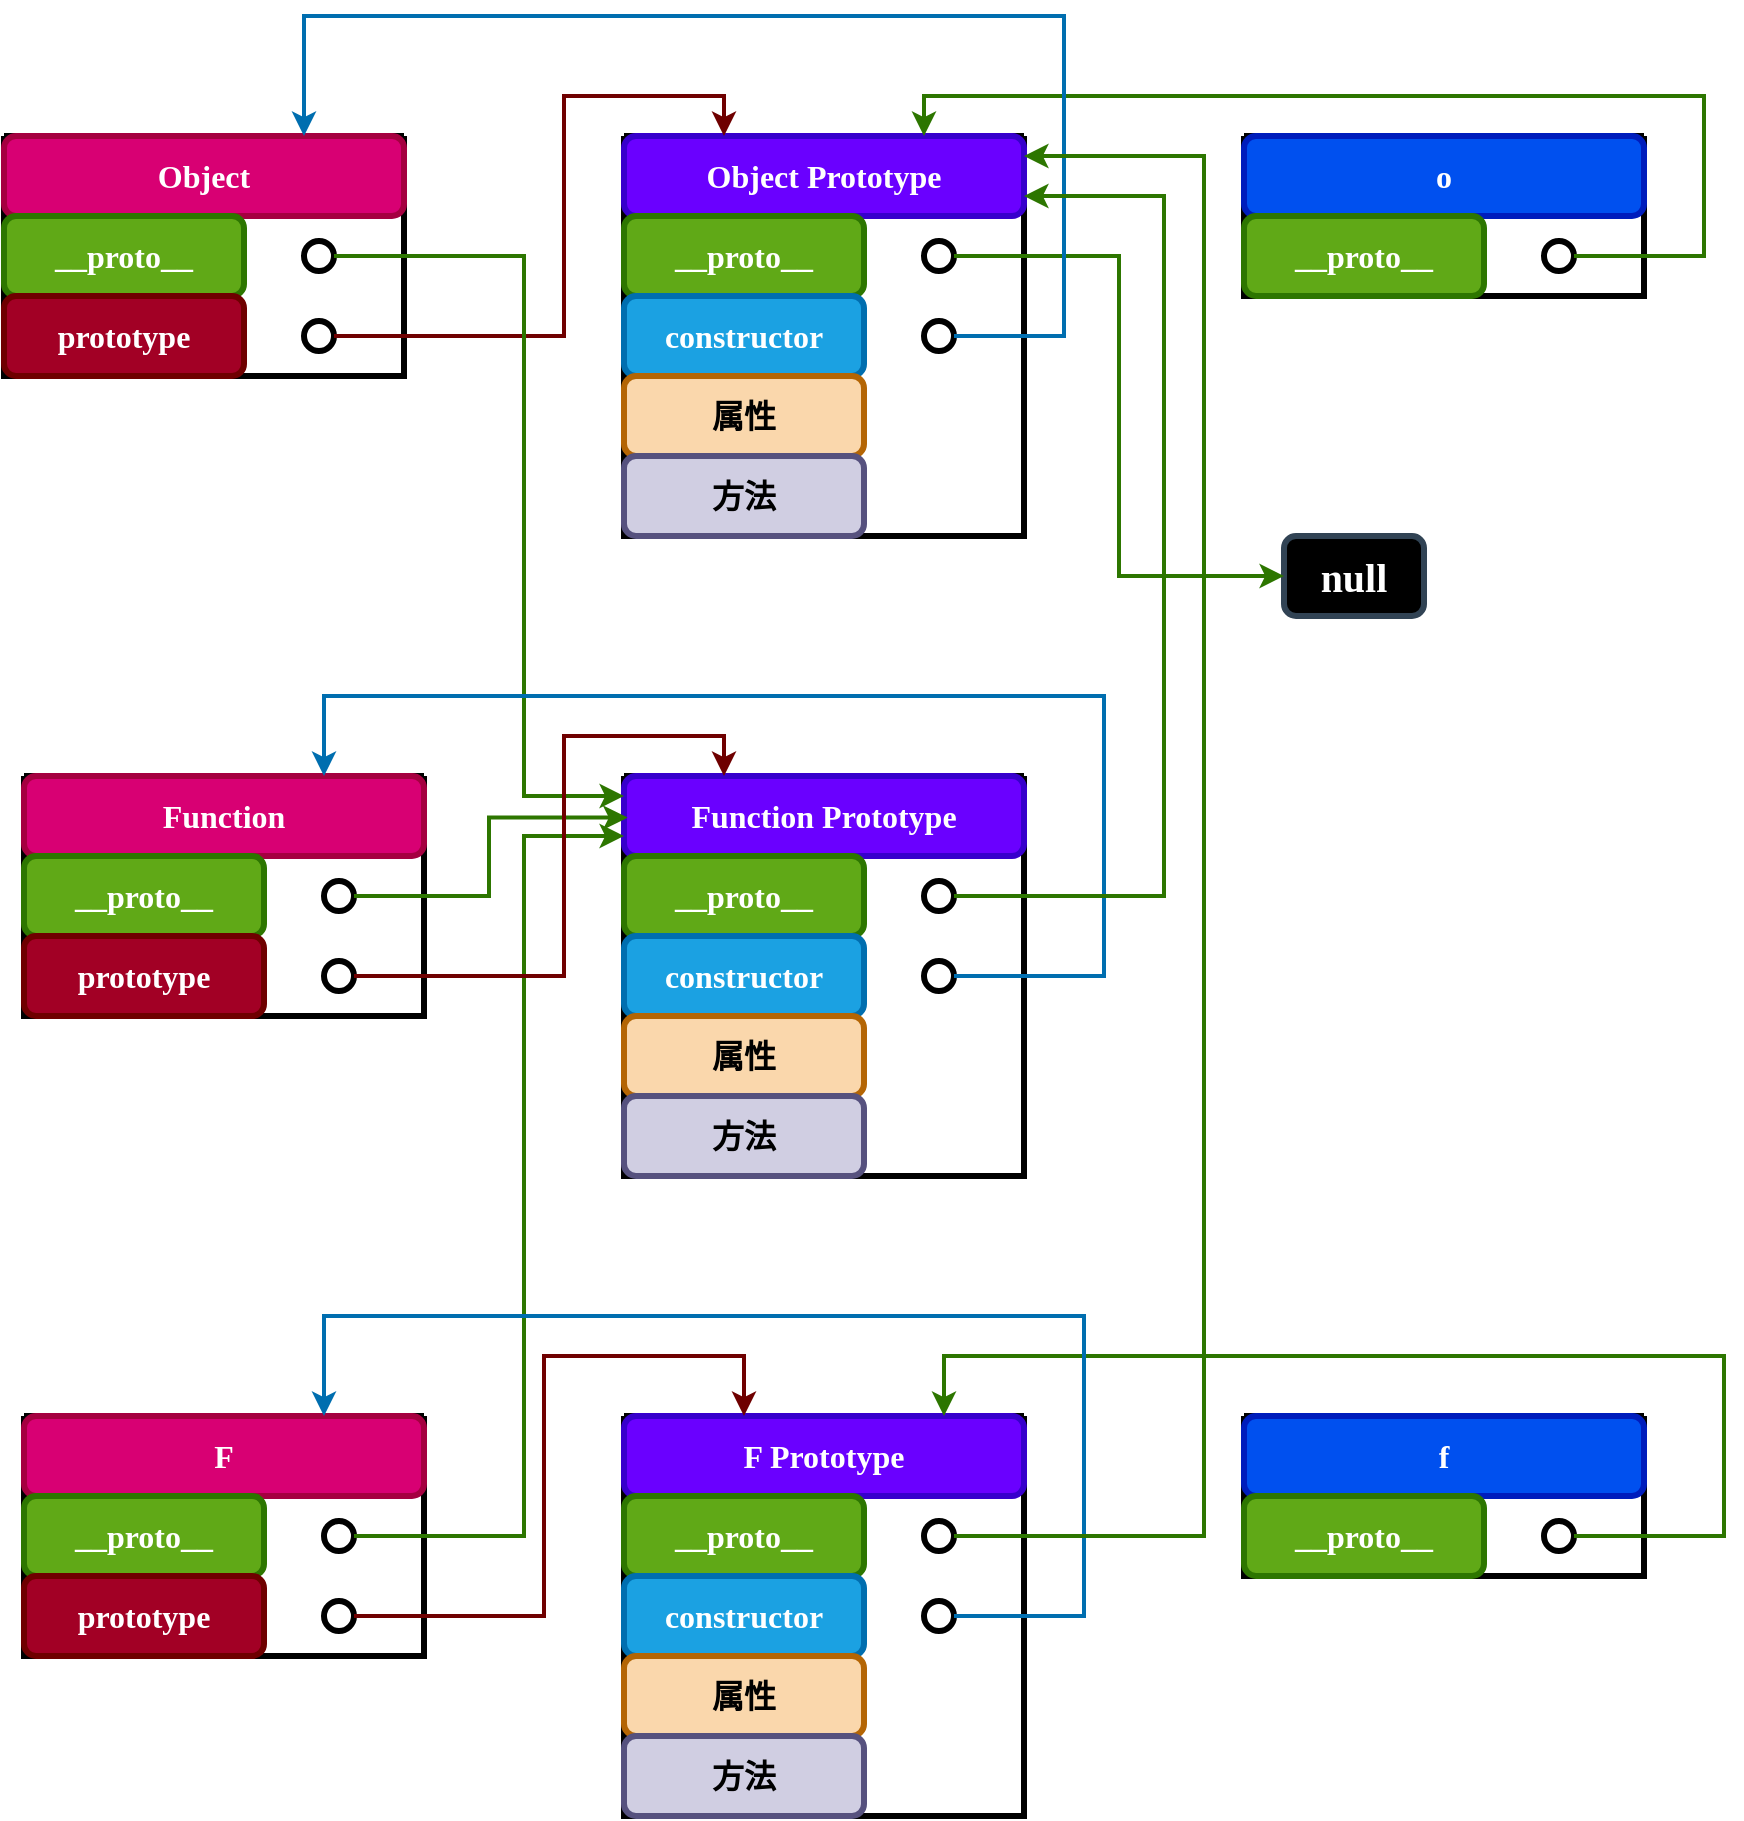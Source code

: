 <mxfile version="20.2.3" type="device"><diagram id="n_WjKd1nnvF8ycyUarN4" name="第 1 页"><mxGraphModel dx="1038" dy="1818" grid="1" gridSize="10" guides="1" tooltips="1" connect="1" arrows="1" fold="1" page="1" pageScale="1" pageWidth="827" pageHeight="1169" math="0" shadow="0"><root><mxCell id="0"/><mxCell id="1" parent="0"/><mxCell id="E_e8ciNf-8oZxSXFVlRb-131" value="" style="swimlane;startSize=0;fontFamily=Lucida Console;fontSize=11;fontColor=default;strokeWidth=3;" parent="1" vertex="1"><mxGeometry x="950" y="-240" width="200" height="200" as="geometry"/></mxCell><mxCell id="E_e8ciNf-8oZxSXFVlRb-132" value="F Prototype" style="rounded=1;whiteSpace=wrap;html=1;fontFamily=Lucida Console;fontSize=16;fontColor=#ffffff;strokeWidth=3;fillColor=#6a00ff;strokeColor=#3700CC;fontStyle=1" parent="E_e8ciNf-8oZxSXFVlRb-131" vertex="1"><mxGeometry width="200" height="40" as="geometry"/></mxCell><mxCell id="E_e8ciNf-8oZxSXFVlRb-133" value="__proto__" style="rounded=1;whiteSpace=wrap;html=1;fontFamily=Lucida Console;fontSize=16;fontColor=#ffffff;strokeWidth=3;fillColor=#60a917;strokeColor=#2D7600;fontStyle=1" parent="E_e8ciNf-8oZxSXFVlRb-131" vertex="1"><mxGeometry y="40" width="120" height="40" as="geometry"/></mxCell><mxCell id="E_e8ciNf-8oZxSXFVlRb-136" value="constructor" style="rounded=1;whiteSpace=wrap;html=1;fontFamily=Lucida Console;fontSize=16;fontColor=#ffffff;strokeWidth=3;fillColor=#1ba1e2;strokeColor=#006EAF;fontStyle=1" parent="E_e8ciNf-8oZxSXFVlRb-131" vertex="1"><mxGeometry y="80" width="120" height="40" as="geometry"/></mxCell><mxCell id="E_e8ciNf-8oZxSXFVlRb-145" value="" style="ellipse;whiteSpace=wrap;html=1;aspect=fixed;fontFamily=Lucida Console;fontSize=16;fontColor=default;strokeWidth=3;" parent="E_e8ciNf-8oZxSXFVlRb-131" vertex="1"><mxGeometry x="150" y="52.5" width="15" height="15" as="geometry"/></mxCell><mxCell id="E_e8ciNf-8oZxSXFVlRb-146" value="" style="ellipse;whiteSpace=wrap;html=1;aspect=fixed;fontFamily=Lucida Console;fontSize=16;fontColor=default;strokeWidth=3;" parent="E_e8ciNf-8oZxSXFVlRb-131" vertex="1"><mxGeometry x="150" y="92.5" width="15" height="15" as="geometry"/></mxCell><mxCell id="E_e8ciNf-8oZxSXFVlRb-147" value="属性" style="rounded=1;whiteSpace=wrap;html=1;fontFamily=Lucida Console;fontSize=16;strokeWidth=3;fillColor=#fad7ac;strokeColor=#b46504;fontStyle=1" parent="E_e8ciNf-8oZxSXFVlRb-131" vertex="1"><mxGeometry y="120" width="120" height="40" as="geometry"/></mxCell><mxCell id="E_e8ciNf-8oZxSXFVlRb-148" value="方法" style="rounded=1;whiteSpace=wrap;html=1;fontFamily=Lucida Console;fontSize=16;strokeWidth=3;fillColor=#d0cee2;strokeColor=#56517e;fontStyle=1" parent="E_e8ciNf-8oZxSXFVlRb-131" vertex="1"><mxGeometry y="160" width="120" height="40" as="geometry"/></mxCell><mxCell id="E_e8ciNf-8oZxSXFVlRb-149" value="" style="swimlane;startSize=0;fontFamily=Lucida Console;fontSize=11;fontColor=default;strokeWidth=3;" parent="1" vertex="1"><mxGeometry x="950" y="-560" width="200" height="200" as="geometry"/></mxCell><mxCell id="E_e8ciNf-8oZxSXFVlRb-150" value="Function Prototype" style="rounded=1;whiteSpace=wrap;html=1;fontFamily=Lucida Console;fontSize=16;fontColor=#ffffff;strokeWidth=3;fillColor=#6a00ff;strokeColor=#3700CC;fontStyle=1" parent="E_e8ciNf-8oZxSXFVlRb-149" vertex="1"><mxGeometry width="200" height="40" as="geometry"/></mxCell><mxCell id="E_e8ciNf-8oZxSXFVlRb-151" value="__proto__" style="rounded=1;whiteSpace=wrap;html=1;fontFamily=Lucida Console;fontSize=16;fontColor=#ffffff;strokeWidth=3;fillColor=#60a917;strokeColor=#2D7600;fontStyle=1" parent="E_e8ciNf-8oZxSXFVlRb-149" vertex="1"><mxGeometry y="40" width="120" height="40" as="geometry"/></mxCell><mxCell id="E_e8ciNf-8oZxSXFVlRb-152" value="constructor" style="rounded=1;whiteSpace=wrap;html=1;fontFamily=Lucida Console;fontSize=16;fontColor=#ffffff;strokeWidth=3;fillColor=#1ba1e2;strokeColor=#006EAF;fontStyle=1" parent="E_e8ciNf-8oZxSXFVlRb-149" vertex="1"><mxGeometry y="80" width="120" height="40" as="geometry"/></mxCell><mxCell id="E_e8ciNf-8oZxSXFVlRb-153" value="" style="ellipse;whiteSpace=wrap;html=1;aspect=fixed;fontFamily=Lucida Console;fontSize=16;fontColor=default;strokeWidth=3;" parent="E_e8ciNf-8oZxSXFVlRb-149" vertex="1"><mxGeometry x="150" y="52.5" width="15" height="15" as="geometry"/></mxCell><mxCell id="E_e8ciNf-8oZxSXFVlRb-154" value="" style="ellipse;whiteSpace=wrap;html=1;aspect=fixed;fontFamily=Lucida Console;fontSize=16;fontColor=default;strokeWidth=3;" parent="E_e8ciNf-8oZxSXFVlRb-149" vertex="1"><mxGeometry x="150" y="92.5" width="15" height="15" as="geometry"/></mxCell><mxCell id="E_e8ciNf-8oZxSXFVlRb-155" value="属性" style="rounded=1;whiteSpace=wrap;html=1;fontFamily=Lucida Console;fontSize=16;strokeWidth=3;fillColor=#fad7ac;strokeColor=#b46504;fontStyle=1" parent="E_e8ciNf-8oZxSXFVlRb-149" vertex="1"><mxGeometry y="120" width="120" height="40" as="geometry"/></mxCell><mxCell id="E_e8ciNf-8oZxSXFVlRb-156" value="方法" style="rounded=1;whiteSpace=wrap;html=1;fontFamily=Lucida Console;fontSize=16;strokeWidth=3;fillColor=#d0cee2;strokeColor=#56517e;fontStyle=1" parent="E_e8ciNf-8oZxSXFVlRb-149" vertex="1"><mxGeometry y="160" width="120" height="40" as="geometry"/></mxCell><mxCell id="E_e8ciNf-8oZxSXFVlRb-165" value="" style="swimlane;startSize=0;fontFamily=Lucida Console;fontSize=11;fontColor=default;strokeWidth=3;" parent="1" vertex="1"><mxGeometry x="950" y="-880" width="200" height="200" as="geometry"/></mxCell><mxCell id="E_e8ciNf-8oZxSXFVlRb-166" value="Object Prototype" style="rounded=1;whiteSpace=wrap;html=1;fontFamily=Lucida Console;fontSize=16;fontColor=#ffffff;strokeWidth=3;fillColor=#6a00ff;strokeColor=#3700CC;fontStyle=1" parent="E_e8ciNf-8oZxSXFVlRb-165" vertex="1"><mxGeometry width="200" height="40" as="geometry"/></mxCell><mxCell id="E_e8ciNf-8oZxSXFVlRb-167" value="__proto__" style="rounded=1;whiteSpace=wrap;html=1;fontFamily=Lucida Console;fontSize=16;fontColor=#ffffff;strokeWidth=3;fillColor=#60a917;strokeColor=#2D7600;fontStyle=1" parent="E_e8ciNf-8oZxSXFVlRb-165" vertex="1"><mxGeometry y="40" width="120" height="40" as="geometry"/></mxCell><mxCell id="E_e8ciNf-8oZxSXFVlRb-168" value="constructor" style="rounded=1;whiteSpace=wrap;html=1;fontFamily=Lucida Console;fontSize=16;fontColor=#ffffff;strokeWidth=3;fillColor=#1ba1e2;strokeColor=#006EAF;fontStyle=1" parent="E_e8ciNf-8oZxSXFVlRb-165" vertex="1"><mxGeometry y="80" width="120" height="40" as="geometry"/></mxCell><mxCell id="E_e8ciNf-8oZxSXFVlRb-169" value="" style="ellipse;whiteSpace=wrap;html=1;aspect=fixed;fontFamily=Lucida Console;fontSize=16;fontColor=default;strokeWidth=3;" parent="E_e8ciNf-8oZxSXFVlRb-165" vertex="1"><mxGeometry x="150" y="52.5" width="15" height="15" as="geometry"/></mxCell><mxCell id="E_e8ciNf-8oZxSXFVlRb-170" value="" style="ellipse;whiteSpace=wrap;html=1;aspect=fixed;fontFamily=Lucida Console;fontSize=16;fontColor=default;strokeWidth=3;" parent="E_e8ciNf-8oZxSXFVlRb-165" vertex="1"><mxGeometry x="150" y="92.5" width="15" height="15" as="geometry"/></mxCell><mxCell id="E_e8ciNf-8oZxSXFVlRb-171" value="属性" style="rounded=1;whiteSpace=wrap;html=1;fontFamily=Lucida Console;fontSize=16;strokeWidth=3;fillColor=#fad7ac;strokeColor=#b46504;fontStyle=1" parent="E_e8ciNf-8oZxSXFVlRb-165" vertex="1"><mxGeometry y="120" width="120" height="40" as="geometry"/></mxCell><mxCell id="E_e8ciNf-8oZxSXFVlRb-172" value="方法" style="rounded=1;whiteSpace=wrap;html=1;fontFamily=Lucida Console;fontSize=16;strokeWidth=3;fillColor=#d0cee2;strokeColor=#56517e;fontStyle=1" parent="E_e8ciNf-8oZxSXFVlRb-165" vertex="1"><mxGeometry y="160" width="120" height="40" as="geometry"/></mxCell><mxCell id="E_e8ciNf-8oZxSXFVlRb-173" value="" style="swimlane;startSize=0;fontFamily=Lucida Console;fontSize=11;fontColor=default;strokeWidth=3;" parent="1" vertex="1"><mxGeometry x="640" y="-880" width="200" height="120" as="geometry"/></mxCell><mxCell id="E_e8ciNf-8oZxSXFVlRb-174" value="Object" style="rounded=1;whiteSpace=wrap;html=1;fontFamily=Lucida Console;fontSize=16;fontColor=#ffffff;strokeWidth=3;fillColor=#d80073;strokeColor=#A50040;fontStyle=1" parent="E_e8ciNf-8oZxSXFVlRb-173" vertex="1"><mxGeometry width="200" height="40" as="geometry"/></mxCell><mxCell id="E_e8ciNf-8oZxSXFVlRb-175" value="__proto__" style="rounded=1;whiteSpace=wrap;html=1;fontFamily=Lucida Console;fontSize=16;fontColor=#ffffff;strokeWidth=3;fillColor=#60a917;strokeColor=#2D7600;fontStyle=1" parent="E_e8ciNf-8oZxSXFVlRb-173" vertex="1"><mxGeometry y="40" width="120" height="40" as="geometry"/></mxCell><mxCell id="E_e8ciNf-8oZxSXFVlRb-176" value="prototype" style="rounded=1;whiteSpace=wrap;html=1;fontFamily=Lucida Console;fontSize=16;fontColor=#ffffff;strokeWidth=3;fillColor=#a20025;strokeColor=#6F0000;fontStyle=1" parent="E_e8ciNf-8oZxSXFVlRb-173" vertex="1"><mxGeometry y="80" width="120" height="40" as="geometry"/></mxCell><mxCell id="E_e8ciNf-8oZxSXFVlRb-177" value="" style="ellipse;whiteSpace=wrap;html=1;aspect=fixed;fontFamily=Lucida Console;fontSize=16;fontColor=default;strokeWidth=3;" parent="E_e8ciNf-8oZxSXFVlRb-173" vertex="1"><mxGeometry x="150" y="52.5" width="15" height="15" as="geometry"/></mxCell><mxCell id="E_e8ciNf-8oZxSXFVlRb-178" value="" style="ellipse;whiteSpace=wrap;html=1;aspect=fixed;fontFamily=Lucida Console;fontSize=16;fontColor=default;strokeWidth=3;" parent="E_e8ciNf-8oZxSXFVlRb-173" vertex="1"><mxGeometry x="150" y="92.5" width="15" height="15" as="geometry"/></mxCell><mxCell id="E_e8ciNf-8oZxSXFVlRb-181" value="" style="swimlane;startSize=0;fontFamily=Lucida Console;fontSize=11;fontColor=default;strokeWidth=3;" parent="1" vertex="1"><mxGeometry x="650" y="-560" width="200" height="120" as="geometry"/></mxCell><mxCell id="E_e8ciNf-8oZxSXFVlRb-182" value="Function" style="rounded=1;whiteSpace=wrap;html=1;fontFamily=Lucida Console;fontSize=16;fontColor=#ffffff;strokeWidth=3;fillColor=#d80073;strokeColor=#A50040;fontStyle=1" parent="E_e8ciNf-8oZxSXFVlRb-181" vertex="1"><mxGeometry width="200" height="40" as="geometry"/></mxCell><mxCell id="E_e8ciNf-8oZxSXFVlRb-183" value="__proto__" style="rounded=1;whiteSpace=wrap;html=1;fontFamily=Lucida Console;fontSize=16;fontColor=#ffffff;strokeWidth=3;fillColor=#60a917;strokeColor=#2D7600;fontStyle=1" parent="E_e8ciNf-8oZxSXFVlRb-181" vertex="1"><mxGeometry y="40" width="120" height="40" as="geometry"/></mxCell><mxCell id="E_e8ciNf-8oZxSXFVlRb-184" value="prototype" style="rounded=1;whiteSpace=wrap;html=1;fontFamily=Lucida Console;fontSize=16;fontColor=#ffffff;strokeWidth=3;fillColor=#a20025;strokeColor=#6F0000;fontStyle=1" parent="E_e8ciNf-8oZxSXFVlRb-181" vertex="1"><mxGeometry y="80" width="120" height="40" as="geometry"/></mxCell><mxCell id="E_e8ciNf-8oZxSXFVlRb-185" value="" style="ellipse;whiteSpace=wrap;html=1;aspect=fixed;fontFamily=Lucida Console;fontSize=16;fontColor=default;strokeWidth=3;" parent="E_e8ciNf-8oZxSXFVlRb-181" vertex="1"><mxGeometry x="150" y="52.5" width="15" height="15" as="geometry"/></mxCell><mxCell id="E_e8ciNf-8oZxSXFVlRb-186" value="" style="ellipse;whiteSpace=wrap;html=1;aspect=fixed;fontFamily=Lucida Console;fontSize=16;fontColor=default;strokeWidth=3;" parent="E_e8ciNf-8oZxSXFVlRb-181" vertex="1"><mxGeometry x="150" y="92.5" width="15" height="15" as="geometry"/></mxCell><mxCell id="E_e8ciNf-8oZxSXFVlRb-187" value="" style="swimlane;startSize=0;fontFamily=Lucida Console;fontSize=11;fontColor=default;strokeWidth=3;" parent="1" vertex="1"><mxGeometry x="650" y="-240" width="200" height="120" as="geometry"/></mxCell><mxCell id="E_e8ciNf-8oZxSXFVlRb-188" value="F" style="rounded=1;whiteSpace=wrap;html=1;fontFamily=Lucida Console;fontSize=16;fontColor=#ffffff;strokeWidth=3;fillColor=#d80073;strokeColor=#A50040;fontStyle=1" parent="E_e8ciNf-8oZxSXFVlRb-187" vertex="1"><mxGeometry width="200" height="40" as="geometry"/></mxCell><mxCell id="E_e8ciNf-8oZxSXFVlRb-189" value="__proto__" style="rounded=1;whiteSpace=wrap;html=1;fontFamily=Lucida Console;fontSize=16;fontColor=#ffffff;strokeWidth=3;fillColor=#60a917;strokeColor=#2D7600;fontStyle=1" parent="E_e8ciNf-8oZxSXFVlRb-187" vertex="1"><mxGeometry y="40" width="120" height="40" as="geometry"/></mxCell><mxCell id="E_e8ciNf-8oZxSXFVlRb-190" value="prototype" style="rounded=1;whiteSpace=wrap;html=1;fontFamily=Lucida Console;fontSize=16;fontColor=#ffffff;strokeWidth=3;fillColor=#a20025;strokeColor=#6F0000;fontStyle=1" parent="E_e8ciNf-8oZxSXFVlRb-187" vertex="1"><mxGeometry y="80" width="120" height="40" as="geometry"/></mxCell><mxCell id="E_e8ciNf-8oZxSXFVlRb-191" value="" style="ellipse;whiteSpace=wrap;html=1;aspect=fixed;fontFamily=Lucida Console;fontSize=16;fontColor=default;strokeWidth=3;" parent="E_e8ciNf-8oZxSXFVlRb-187" vertex="1"><mxGeometry x="150" y="52.5" width="15" height="15" as="geometry"/></mxCell><mxCell id="E_e8ciNf-8oZxSXFVlRb-192" value="" style="ellipse;whiteSpace=wrap;html=1;aspect=fixed;fontFamily=Lucida Console;fontSize=16;fontColor=default;strokeWidth=3;" parent="E_e8ciNf-8oZxSXFVlRb-187" vertex="1"><mxGeometry x="150" y="92.5" width="15" height="15" as="geometry"/></mxCell><mxCell id="E_e8ciNf-8oZxSXFVlRb-193" value="" style="swimlane;startSize=0;fontFamily=Lucida Console;fontSize=11;fontColor=default;strokeWidth=3;" parent="1" vertex="1"><mxGeometry x="1260" y="-240" width="200" height="80" as="geometry"/></mxCell><mxCell id="E_e8ciNf-8oZxSXFVlRb-194" value="f" style="rounded=1;whiteSpace=wrap;html=1;fontFamily=Lucida Console;fontSize=16;fontColor=#ffffff;strokeWidth=3;fillColor=#0050ef;strokeColor=#001DBC;fontStyle=1" parent="E_e8ciNf-8oZxSXFVlRb-193" vertex="1"><mxGeometry width="200" height="40" as="geometry"/></mxCell><mxCell id="E_e8ciNf-8oZxSXFVlRb-195" value="__proto__" style="rounded=1;whiteSpace=wrap;html=1;fontFamily=Lucida Console;fontSize=16;fontColor=#ffffff;strokeWidth=3;fillColor=#60a917;strokeColor=#2D7600;fontStyle=1" parent="E_e8ciNf-8oZxSXFVlRb-193" vertex="1"><mxGeometry y="40" width="120" height="40" as="geometry"/></mxCell><mxCell id="E_e8ciNf-8oZxSXFVlRb-197" value="" style="ellipse;whiteSpace=wrap;html=1;aspect=fixed;fontFamily=Lucida Console;fontSize=16;fontColor=default;strokeWidth=3;" parent="E_e8ciNf-8oZxSXFVlRb-193" vertex="1"><mxGeometry x="150" y="52.5" width="15" height="15" as="geometry"/></mxCell><mxCell id="E_e8ciNf-8oZxSXFVlRb-205" value="" style="swimlane;startSize=0;fontFamily=Lucida Console;fontSize=11;fontColor=default;strokeWidth=3;" parent="1" vertex="1"><mxGeometry x="1260" y="-880" width="200" height="80" as="geometry"/></mxCell><mxCell id="E_e8ciNf-8oZxSXFVlRb-206" value="o" style="rounded=1;whiteSpace=wrap;html=1;fontFamily=Lucida Console;fontSize=16;fontColor=#ffffff;strokeWidth=3;fillColor=#0050ef;strokeColor=#001DBC;fontStyle=1" parent="E_e8ciNf-8oZxSXFVlRb-205" vertex="1"><mxGeometry width="200" height="40" as="geometry"/></mxCell><mxCell id="E_e8ciNf-8oZxSXFVlRb-207" value="__proto__" style="rounded=1;whiteSpace=wrap;html=1;fontFamily=Lucida Console;fontSize=16;fontColor=#ffffff;strokeWidth=3;fillColor=#60a917;strokeColor=#2D7600;fontStyle=1" parent="E_e8ciNf-8oZxSXFVlRb-205" vertex="1"><mxGeometry y="40" width="120" height="40" as="geometry"/></mxCell><mxCell id="E_e8ciNf-8oZxSXFVlRb-208" value="" style="ellipse;whiteSpace=wrap;html=1;aspect=fixed;fontFamily=Lucida Console;fontSize=16;fontColor=default;strokeWidth=3;" parent="E_e8ciNf-8oZxSXFVlRb-205" vertex="1"><mxGeometry x="150" y="52.5" width="15" height="15" as="geometry"/></mxCell><mxCell id="E_e8ciNf-8oZxSXFVlRb-209" style="edgeStyle=orthogonalEdgeStyle;shape=connector;rounded=0;orthogonalLoop=1;jettySize=auto;html=1;exitX=1;exitY=0.5;exitDx=0;exitDy=0;entryX=0.25;entryY=0;entryDx=0;entryDy=0;labelBackgroundColor=default;fontFamily=Lucida Console;fontSize=16;fontColor=default;endArrow=classic;strokeColor=#6F0000;strokeWidth=2;fillColor=#a20025;" parent="1" source="E_e8ciNf-8oZxSXFVlRb-178" target="E_e8ciNf-8oZxSXFVlRb-166" edge="1"><mxGeometry relative="1" as="geometry"><Array as="points"><mxPoint x="920" y="-780"/><mxPoint x="920" y="-900"/><mxPoint x="1000" y="-900"/></Array></mxGeometry></mxCell><mxCell id="E_e8ciNf-8oZxSXFVlRb-210" style="edgeStyle=orthogonalEdgeStyle;shape=connector;rounded=0;orthogonalLoop=1;jettySize=auto;html=1;exitX=1;exitY=0.5;exitDx=0;exitDy=0;entryX=0.75;entryY=0;entryDx=0;entryDy=0;labelBackgroundColor=default;fontFamily=Lucida Console;fontSize=16;fontColor=default;endArrow=classic;strokeColor=#2D7600;strokeWidth=2;fillColor=#60a917;" parent="1" source="E_e8ciNf-8oZxSXFVlRb-208" target="E_e8ciNf-8oZxSXFVlRb-166" edge="1"><mxGeometry relative="1" as="geometry"><Array as="points"><mxPoint x="1490" y="-820"/><mxPoint x="1490" y="-900"/><mxPoint x="1100" y="-900"/></Array></mxGeometry></mxCell><mxCell id="E_e8ciNf-8oZxSXFVlRb-212" style="edgeStyle=orthogonalEdgeStyle;shape=connector;rounded=0;orthogonalLoop=1;jettySize=auto;html=1;exitX=1;exitY=0.5;exitDx=0;exitDy=0;entryX=0.25;entryY=0;entryDx=0;entryDy=0;labelBackgroundColor=default;fontFamily=Lucida Console;fontSize=16;fontColor=default;endArrow=classic;strokeColor=#6F0000;strokeWidth=2;fillColor=#a20025;" parent="1" edge="1"><mxGeometry relative="1" as="geometry"><mxPoint x="815" y="-140" as="sourcePoint"/><mxPoint x="1010" y="-240" as="targetPoint"/><Array as="points"><mxPoint x="910" y="-140"/><mxPoint x="910" y="-270"/><mxPoint x="1010" y="-270"/></Array></mxGeometry></mxCell><mxCell id="E_e8ciNf-8oZxSXFVlRb-213" style="edgeStyle=orthogonalEdgeStyle;shape=connector;rounded=0;orthogonalLoop=1;jettySize=auto;html=1;exitX=1;exitY=0.5;exitDx=0;exitDy=0;entryX=0.75;entryY=0;entryDx=0;entryDy=0;labelBackgroundColor=default;fontFamily=Lucida Console;fontSize=16;fontColor=default;endArrow=classic;strokeColor=#2D7600;strokeWidth=2;fillColor=#60a917;" parent="1" edge="1" source="E_e8ciNf-8oZxSXFVlRb-197"><mxGeometry relative="1" as="geometry"><mxPoint x="1435" y="-180" as="sourcePoint"/><mxPoint x="1110" y="-240" as="targetPoint"/><Array as="points"><mxPoint x="1500" y="-180"/><mxPoint x="1500" y="-270"/><mxPoint x="1110" y="-270"/></Array></mxGeometry></mxCell><mxCell id="E_e8ciNf-8oZxSXFVlRb-218" value="null" style="rounded=1;whiteSpace=wrap;html=1;fontFamily=Lucida Console;fontSize=20;fontColor=#ffffff;strokeWidth=3;fillColor=#000000;strokeColor=#314354;fontStyle=1" parent="1" vertex="1"><mxGeometry x="1280" y="-680" width="70" height="40" as="geometry"/></mxCell><mxCell id="E_e8ciNf-8oZxSXFVlRb-219" style="edgeStyle=orthogonalEdgeStyle;shape=connector;rounded=0;orthogonalLoop=1;jettySize=auto;html=1;exitX=1;exitY=0.5;exitDx=0;exitDy=0;entryX=0;entryY=0.5;entryDx=0;entryDy=0;labelBackgroundColor=default;fontFamily=Lucida Console;fontSize=20;fontColor=default;endArrow=classic;strokeColor=#2D7600;strokeWidth=2;fillColor=#60a917;" parent="1" source="E_e8ciNf-8oZxSXFVlRb-169" target="E_e8ciNf-8oZxSXFVlRb-218" edge="1"><mxGeometry relative="1" as="geometry"/></mxCell><mxCell id="E_e8ciNf-8oZxSXFVlRb-220" style="edgeStyle=orthogonalEdgeStyle;shape=connector;rounded=0;orthogonalLoop=1;jettySize=auto;html=1;exitX=1;exitY=0.5;exitDx=0;exitDy=0;entryX=0;entryY=0.25;entryDx=0;entryDy=0;labelBackgroundColor=default;fontFamily=Lucida Console;fontSize=20;fontColor=default;endArrow=classic;strokeColor=#2D7600;strokeWidth=2;fillColor=#60a917;" parent="1" source="E_e8ciNf-8oZxSXFVlRb-177" target="E_e8ciNf-8oZxSXFVlRb-150" edge="1"><mxGeometry relative="1" as="geometry"><Array as="points"><mxPoint x="900" y="-820"/><mxPoint x="900" y="-550"/></Array></mxGeometry></mxCell><mxCell id="E_e8ciNf-8oZxSXFVlRb-221" style="edgeStyle=orthogonalEdgeStyle;shape=connector;rounded=0;orthogonalLoop=1;jettySize=auto;html=1;exitX=1;exitY=0.5;exitDx=0;exitDy=0;entryX=0.009;entryY=0.104;entryDx=0;entryDy=0;entryPerimeter=0;labelBackgroundColor=default;fontFamily=Lucida Console;fontSize=20;fontColor=default;endArrow=classic;strokeColor=#2D7600;strokeWidth=2;fillColor=#60a917;" parent="1" source="E_e8ciNf-8oZxSXFVlRb-185" target="E_e8ciNf-8oZxSXFVlRb-149" edge="1"><mxGeometry relative="1" as="geometry"/></mxCell><mxCell id="E_e8ciNf-8oZxSXFVlRb-222" style="edgeStyle=orthogonalEdgeStyle;shape=connector;rounded=0;orthogonalLoop=1;jettySize=auto;html=1;exitX=1;exitY=0.5;exitDx=0;exitDy=0;entryX=0;entryY=0.75;entryDx=0;entryDy=0;labelBackgroundColor=default;fontFamily=Lucida Console;fontSize=20;fontColor=default;endArrow=classic;strokeColor=#2D7600;strokeWidth=2;fillColor=#60a917;" parent="1" source="E_e8ciNf-8oZxSXFVlRb-191" target="E_e8ciNf-8oZxSXFVlRb-150" edge="1"><mxGeometry relative="1" as="geometry"><Array as="points"><mxPoint x="900" y="-180"/><mxPoint x="900" y="-530"/></Array></mxGeometry></mxCell><mxCell id="E_e8ciNf-8oZxSXFVlRb-223" style="edgeStyle=orthogonalEdgeStyle;shape=connector;rounded=0;orthogonalLoop=1;jettySize=auto;html=1;exitX=1;exitY=0.5;exitDx=0;exitDy=0;entryX=0.25;entryY=0;entryDx=0;entryDy=0;labelBackgroundColor=default;fontFamily=Lucida Console;fontSize=16;fontColor=default;endArrow=classic;strokeColor=#6F0000;strokeWidth=2;fillColor=#a20025;" parent="1" source="E_e8ciNf-8oZxSXFVlRb-186" target="E_e8ciNf-8oZxSXFVlRb-150" edge="1"><mxGeometry relative="1" as="geometry"><Array as="points"><mxPoint x="920" y="-460"/><mxPoint x="920" y="-580"/><mxPoint x="1000" y="-580"/></Array></mxGeometry></mxCell><mxCell id="E_e8ciNf-8oZxSXFVlRb-224" style="edgeStyle=orthogonalEdgeStyle;shape=connector;rounded=0;orthogonalLoop=1;jettySize=auto;html=1;exitX=1;exitY=0.5;exitDx=0;exitDy=0;entryX=0.75;entryY=0;entryDx=0;entryDy=0;labelBackgroundColor=default;fontFamily=Lucida Console;fontSize=20;fontColor=default;endArrow=classic;strokeColor=#006EAF;strokeWidth=2;fillColor=#1ba1e2;" parent="1" source="E_e8ciNf-8oZxSXFVlRb-170" target="E_e8ciNf-8oZxSXFVlRb-174" edge="1"><mxGeometry relative="1" as="geometry"><Array as="points"><mxPoint x="1170" y="-780"/><mxPoint x="1170" y="-940"/><mxPoint x="790" y="-940"/></Array></mxGeometry></mxCell><mxCell id="E_e8ciNf-8oZxSXFVlRb-225" style="edgeStyle=orthogonalEdgeStyle;shape=connector;rounded=0;orthogonalLoop=1;jettySize=auto;html=1;exitX=1;exitY=0.5;exitDx=0;exitDy=0;entryX=0.75;entryY=0;entryDx=0;entryDy=0;labelBackgroundColor=default;fontFamily=Lucida Console;fontSize=20;fontColor=default;endArrow=classic;strokeColor=#006EAF;strokeWidth=2;fillColor=#1ba1e2;" parent="1" source="E_e8ciNf-8oZxSXFVlRb-154" target="E_e8ciNf-8oZxSXFVlRb-182" edge="1"><mxGeometry relative="1" as="geometry"><Array as="points"><mxPoint x="1190" y="-460"/><mxPoint x="1190" y="-600"/><mxPoint x="800" y="-600"/></Array></mxGeometry></mxCell><mxCell id="E_e8ciNf-8oZxSXFVlRb-226" style="edgeStyle=orthogonalEdgeStyle;shape=connector;rounded=0;orthogonalLoop=1;jettySize=auto;html=1;exitX=1;exitY=0.5;exitDx=0;exitDy=0;entryX=0.75;entryY=0;entryDx=0;entryDy=0;labelBackgroundColor=default;fontFamily=Lucida Console;fontSize=20;fontColor=default;endArrow=classic;strokeColor=#006EAF;strokeWidth=2;fillColor=#1ba1e2;" parent="1" source="E_e8ciNf-8oZxSXFVlRb-146" target="E_e8ciNf-8oZxSXFVlRb-188" edge="1"><mxGeometry relative="1" as="geometry"><Array as="points"><mxPoint x="1180" y="-140"/><mxPoint x="1180" y="-290"/><mxPoint x="800" y="-290"/></Array></mxGeometry></mxCell><mxCell id="E_e8ciNf-8oZxSXFVlRb-227" style="edgeStyle=orthogonalEdgeStyle;shape=connector;rounded=0;orthogonalLoop=1;jettySize=auto;html=1;exitX=1;exitY=0.5;exitDx=0;exitDy=0;entryX=1;entryY=0.25;entryDx=0;entryDy=0;labelBackgroundColor=default;fontFamily=Lucida Console;fontSize=20;fontColor=default;endArrow=classic;strokeColor=#2D7600;strokeWidth=2;fillColor=#60a917;" parent="1" source="E_e8ciNf-8oZxSXFVlRb-145" target="E_e8ciNf-8oZxSXFVlRb-166" edge="1"><mxGeometry relative="1" as="geometry"><Array as="points"><mxPoint x="1240" y="-180"/><mxPoint x="1240" y="-870"/></Array></mxGeometry></mxCell><mxCell id="E_e8ciNf-8oZxSXFVlRb-228" style="edgeStyle=orthogonalEdgeStyle;shape=connector;rounded=0;orthogonalLoop=1;jettySize=auto;html=1;exitX=1;exitY=0.5;exitDx=0;exitDy=0;entryX=1;entryY=0.75;entryDx=0;entryDy=0;labelBackgroundColor=default;fontFamily=Lucida Console;fontSize=20;fontColor=default;endArrow=classic;strokeColor=#2D7600;strokeWidth=2;fillColor=#60a917;" parent="1" source="E_e8ciNf-8oZxSXFVlRb-153" target="E_e8ciNf-8oZxSXFVlRb-166" edge="1"><mxGeometry relative="1" as="geometry"><Array as="points"><mxPoint x="1220" y="-500"/><mxPoint x="1220" y="-850"/></Array></mxGeometry></mxCell></root></mxGraphModel></diagram></mxfile>